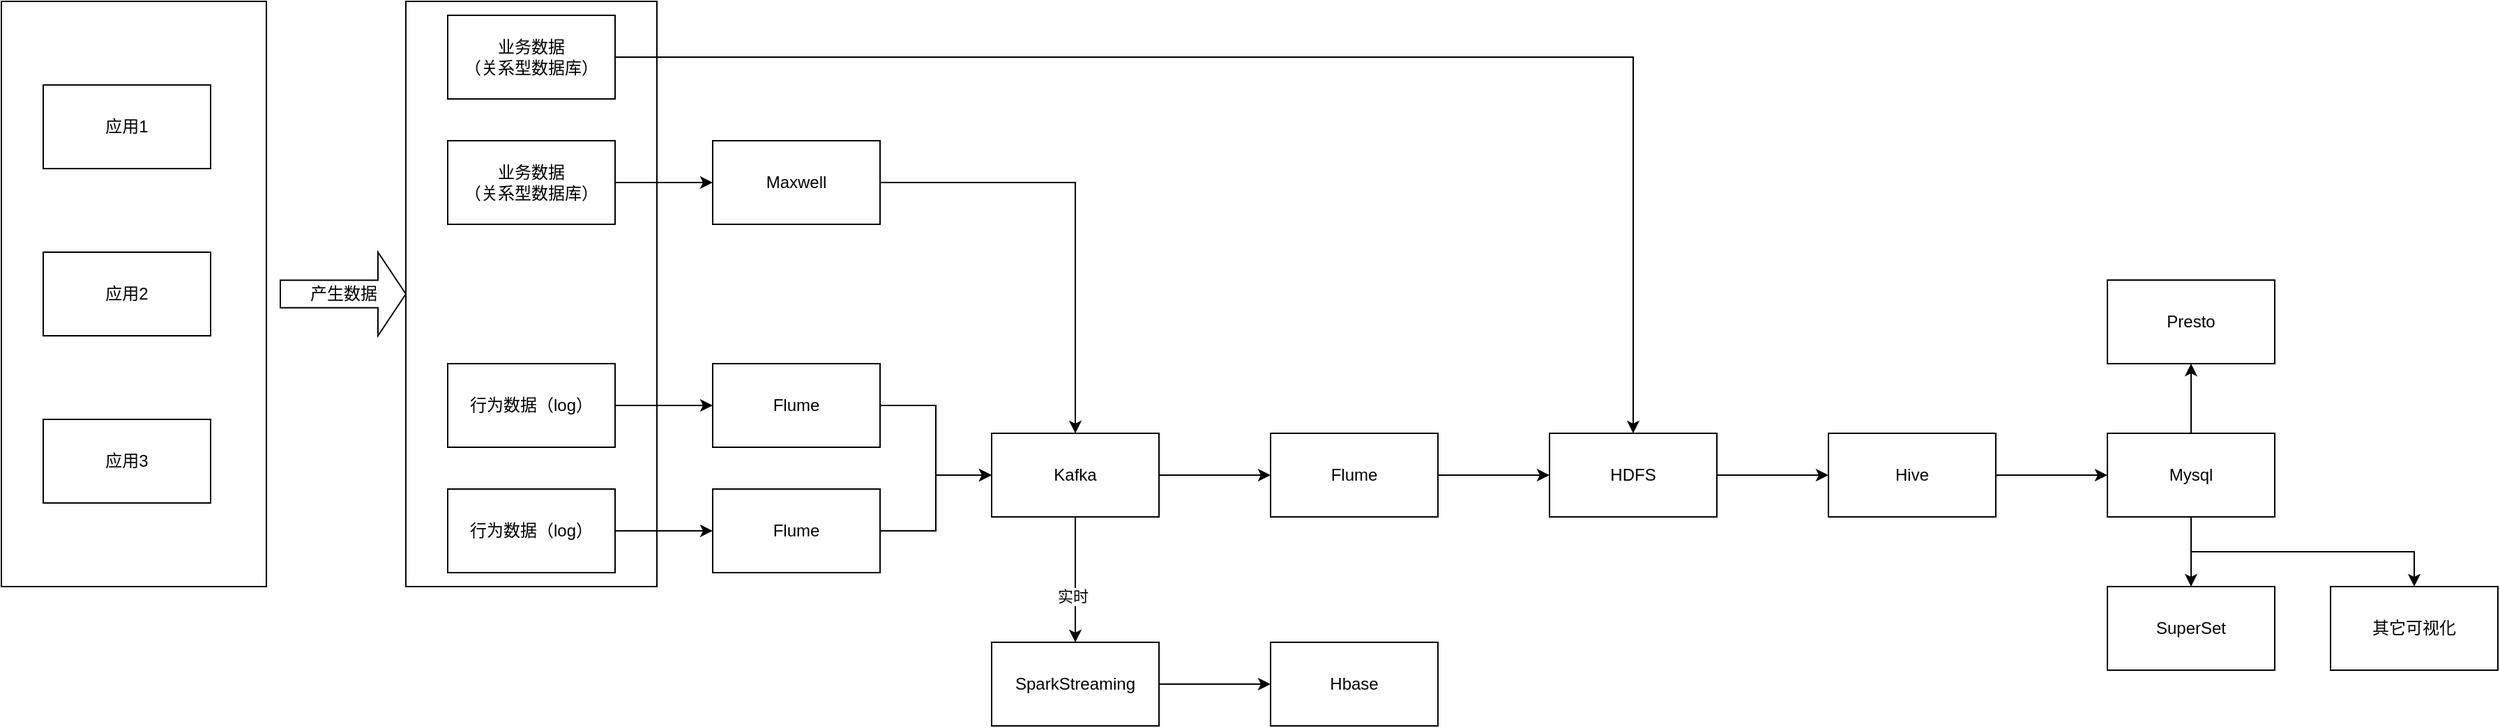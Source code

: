 <mxfile version="20.0.4" type="device"><diagram id="m-i8LUp-LyQq-g0SZG36" name="Page-1"><mxGraphModel dx="716" dy="372" grid="1" gridSize="10" guides="1" tooltips="1" connect="1" arrows="1" fold="1" page="1" pageScale="1" pageWidth="827" pageHeight="1169" math="0" shadow="0"><root><mxCell id="0"/><mxCell id="1" parent="0"/><mxCell id="89bU4cxA6TlSJukRSnVJ-26" value="" style="rounded=0;whiteSpace=wrap;html=1;" vertex="1" parent="1"><mxGeometry x="340" y="60" width="180" height="420" as="geometry"/></mxCell><mxCell id="89bU4cxA6TlSJukRSnVJ-24" value="" style="rounded=0;whiteSpace=wrap;html=1;" vertex="1" parent="1"><mxGeometry x="50" y="60" width="190" height="420" as="geometry"/></mxCell><mxCell id="89bU4cxA6TlSJukRSnVJ-1" value="应用1" style="rounded=0;whiteSpace=wrap;html=1;" vertex="1" parent="1"><mxGeometry x="80" y="120" width="120" height="60" as="geometry"/></mxCell><mxCell id="89bU4cxA6TlSJukRSnVJ-2" value="应用2" style="rounded=0;whiteSpace=wrap;html=1;" vertex="1" parent="1"><mxGeometry x="80" y="240" width="120" height="60" as="geometry"/></mxCell><mxCell id="89bU4cxA6TlSJukRSnVJ-3" value="应用3" style="rounded=0;whiteSpace=wrap;html=1;" vertex="1" parent="1"><mxGeometry x="80" y="360" width="120" height="60" as="geometry"/></mxCell><mxCell id="89bU4cxA6TlSJukRSnVJ-30" style="edgeStyle=orthogonalEdgeStyle;rounded=0;orthogonalLoop=1;jettySize=auto;html=1;exitX=1;exitY=0.5;exitDx=0;exitDy=0;entryX=0;entryY=0.5;entryDx=0;entryDy=0;" edge="1" parent="1" source="89bU4cxA6TlSJukRSnVJ-4" target="89bU4cxA6TlSJukRSnVJ-29"><mxGeometry relative="1" as="geometry"/></mxCell><mxCell id="89bU4cxA6TlSJukRSnVJ-4" value="业务数据&lt;br&gt;（关系型数据库）" style="rounded=0;whiteSpace=wrap;html=1;" vertex="1" parent="1"><mxGeometry x="370" y="160" width="120" height="60" as="geometry"/></mxCell><mxCell id="89bU4cxA6TlSJukRSnVJ-17" style="edgeStyle=orthogonalEdgeStyle;rounded=0;orthogonalLoop=1;jettySize=auto;html=1;exitX=1;exitY=0.5;exitDx=0;exitDy=0;entryX=0;entryY=0.5;entryDx=0;entryDy=0;" edge="1" parent="1" source="89bU4cxA6TlSJukRSnVJ-5" target="89bU4cxA6TlSJukRSnVJ-6"><mxGeometry relative="1" as="geometry"/></mxCell><mxCell id="89bU4cxA6TlSJukRSnVJ-5" value="行为数据（log）" style="rounded=0;whiteSpace=wrap;html=1;" vertex="1" parent="1"><mxGeometry x="370" y="320" width="120" height="60" as="geometry"/></mxCell><mxCell id="89bU4cxA6TlSJukRSnVJ-18" style="edgeStyle=orthogonalEdgeStyle;rounded=0;orthogonalLoop=1;jettySize=auto;html=1;exitX=1;exitY=0.5;exitDx=0;exitDy=0;entryX=0;entryY=0.5;entryDx=0;entryDy=0;" edge="1" parent="1" source="89bU4cxA6TlSJukRSnVJ-6" target="89bU4cxA6TlSJukRSnVJ-7"><mxGeometry relative="1" as="geometry"/></mxCell><mxCell id="89bU4cxA6TlSJukRSnVJ-6" value="Flume" style="rounded=0;whiteSpace=wrap;html=1;" vertex="1" parent="1"><mxGeometry x="560" y="320" width="120" height="60" as="geometry"/></mxCell><mxCell id="89bU4cxA6TlSJukRSnVJ-19" style="edgeStyle=orthogonalEdgeStyle;rounded=0;orthogonalLoop=1;jettySize=auto;html=1;exitX=1;exitY=0.5;exitDx=0;exitDy=0;entryX=0;entryY=0.5;entryDx=0;entryDy=0;" edge="1" parent="1" source="89bU4cxA6TlSJukRSnVJ-7" target="89bU4cxA6TlSJukRSnVJ-8"><mxGeometry relative="1" as="geometry"/></mxCell><mxCell id="89bU4cxA6TlSJukRSnVJ-46" style="edgeStyle=orthogonalEdgeStyle;rounded=0;orthogonalLoop=1;jettySize=auto;html=1;exitX=0.5;exitY=1;exitDx=0;exitDy=0;entryX=0.5;entryY=0;entryDx=0;entryDy=0;" edge="1" parent="1" source="89bU4cxA6TlSJukRSnVJ-7" target="89bU4cxA6TlSJukRSnVJ-45"><mxGeometry relative="1" as="geometry"/></mxCell><mxCell id="89bU4cxA6TlSJukRSnVJ-49" value="实时" style="edgeLabel;html=1;align=center;verticalAlign=middle;resizable=0;points=[];" vertex="1" connectable="0" parent="89bU4cxA6TlSJukRSnVJ-46"><mxGeometry x="0.258" y="-2" relative="1" as="geometry"><mxPoint as="offset"/></mxGeometry></mxCell><mxCell id="89bU4cxA6TlSJukRSnVJ-7" value="Kafka" style="rounded=0;whiteSpace=wrap;html=1;" vertex="1" parent="1"><mxGeometry x="760" y="370" width="120" height="60" as="geometry"/></mxCell><mxCell id="89bU4cxA6TlSJukRSnVJ-34" style="edgeStyle=orthogonalEdgeStyle;rounded=0;orthogonalLoop=1;jettySize=auto;html=1;exitX=1;exitY=0.5;exitDx=0;exitDy=0;entryX=0;entryY=0.5;entryDx=0;entryDy=0;" edge="1" parent="1" source="89bU4cxA6TlSJukRSnVJ-8" target="89bU4cxA6TlSJukRSnVJ-33"><mxGeometry relative="1" as="geometry"/></mxCell><mxCell id="89bU4cxA6TlSJukRSnVJ-8" value="Flume" style="rounded=0;whiteSpace=wrap;html=1;" vertex="1" parent="1"><mxGeometry x="960" y="370" width="120" height="60" as="geometry"/></mxCell><mxCell id="89bU4cxA6TlSJukRSnVJ-23" style="edgeStyle=orthogonalEdgeStyle;rounded=0;orthogonalLoop=1;jettySize=auto;html=1;exitX=1;exitY=0.5;exitDx=0;exitDy=0;entryX=0;entryY=0.5;entryDx=0;entryDy=0;" edge="1" parent="1" source="89bU4cxA6TlSJukRSnVJ-20" target="89bU4cxA6TlSJukRSnVJ-22"><mxGeometry relative="1" as="geometry"/></mxCell><mxCell id="89bU4cxA6TlSJukRSnVJ-20" value="行为数据（log）" style="rounded=0;whiteSpace=wrap;html=1;" vertex="1" parent="1"><mxGeometry x="370" y="410" width="120" height="60" as="geometry"/></mxCell><mxCell id="89bU4cxA6TlSJukRSnVJ-32" style="edgeStyle=orthogonalEdgeStyle;rounded=0;orthogonalLoop=1;jettySize=auto;html=1;exitX=1;exitY=0.5;exitDx=0;exitDy=0;entryX=0.5;entryY=0;entryDx=0;entryDy=0;" edge="1" parent="1" source="89bU4cxA6TlSJukRSnVJ-21" target="89bU4cxA6TlSJukRSnVJ-33"><mxGeometry relative="1" as="geometry"/></mxCell><mxCell id="89bU4cxA6TlSJukRSnVJ-21" value="业务数据&lt;br&gt;（关系型数据库）" style="rounded=0;whiteSpace=wrap;html=1;" vertex="1" parent="1"><mxGeometry x="370" y="70" width="120" height="60" as="geometry"/></mxCell><mxCell id="89bU4cxA6TlSJukRSnVJ-27" style="edgeStyle=orthogonalEdgeStyle;rounded=0;orthogonalLoop=1;jettySize=auto;html=1;exitX=1;exitY=0.5;exitDx=0;exitDy=0;entryX=0;entryY=0.5;entryDx=0;entryDy=0;" edge="1" parent="1" source="89bU4cxA6TlSJukRSnVJ-22" target="89bU4cxA6TlSJukRSnVJ-7"><mxGeometry relative="1" as="geometry"/></mxCell><mxCell id="89bU4cxA6TlSJukRSnVJ-22" value="Flume" style="rounded=0;whiteSpace=wrap;html=1;" vertex="1" parent="1"><mxGeometry x="560" y="410" width="120" height="60" as="geometry"/></mxCell><mxCell id="89bU4cxA6TlSJukRSnVJ-25" value="产生数据" style="html=1;shadow=0;dashed=0;align=center;verticalAlign=middle;shape=mxgraph.arrows2.arrow;dy=0.67;dx=20;notch=0;" vertex="1" parent="1"><mxGeometry x="250" y="240" width="90" height="60" as="geometry"/></mxCell><mxCell id="89bU4cxA6TlSJukRSnVJ-31" style="edgeStyle=orthogonalEdgeStyle;rounded=0;orthogonalLoop=1;jettySize=auto;html=1;exitX=1;exitY=0.5;exitDx=0;exitDy=0;entryX=0.5;entryY=0;entryDx=0;entryDy=0;" edge="1" parent="1" source="89bU4cxA6TlSJukRSnVJ-29" target="89bU4cxA6TlSJukRSnVJ-7"><mxGeometry relative="1" as="geometry"/></mxCell><mxCell id="89bU4cxA6TlSJukRSnVJ-29" value="Maxwell" style="rounded=0;whiteSpace=wrap;html=1;" vertex="1" parent="1"><mxGeometry x="560" y="160" width="120" height="60" as="geometry"/></mxCell><mxCell id="89bU4cxA6TlSJukRSnVJ-36" style="edgeStyle=orthogonalEdgeStyle;rounded=0;orthogonalLoop=1;jettySize=auto;html=1;exitX=1;exitY=0.5;exitDx=0;exitDy=0;entryX=0;entryY=0.5;entryDx=0;entryDy=0;" edge="1" parent="1" source="89bU4cxA6TlSJukRSnVJ-33" target="89bU4cxA6TlSJukRSnVJ-35"><mxGeometry relative="1" as="geometry"/></mxCell><mxCell id="89bU4cxA6TlSJukRSnVJ-33" value="HDFS" style="rounded=0;whiteSpace=wrap;html=1;" vertex="1" parent="1"><mxGeometry x="1160" y="370" width="120" height="60" as="geometry"/></mxCell><mxCell id="89bU4cxA6TlSJukRSnVJ-40" style="edgeStyle=orthogonalEdgeStyle;rounded=0;orthogonalLoop=1;jettySize=auto;html=1;exitX=1;exitY=0.5;exitDx=0;exitDy=0;entryX=0;entryY=0.5;entryDx=0;entryDy=0;" edge="1" parent="1" source="89bU4cxA6TlSJukRSnVJ-35" target="89bU4cxA6TlSJukRSnVJ-37"><mxGeometry relative="1" as="geometry"/></mxCell><mxCell id="89bU4cxA6TlSJukRSnVJ-35" value="Hive" style="rounded=0;whiteSpace=wrap;html=1;" vertex="1" parent="1"><mxGeometry x="1360" y="370" width="120" height="60" as="geometry"/></mxCell><mxCell id="89bU4cxA6TlSJukRSnVJ-41" style="edgeStyle=orthogonalEdgeStyle;rounded=0;orthogonalLoop=1;jettySize=auto;html=1;exitX=0.5;exitY=1;exitDx=0;exitDy=0;entryX=0.5;entryY=0;entryDx=0;entryDy=0;" edge="1" parent="1" source="89bU4cxA6TlSJukRSnVJ-37" target="89bU4cxA6TlSJukRSnVJ-38"><mxGeometry relative="1" as="geometry"/></mxCell><mxCell id="89bU4cxA6TlSJukRSnVJ-42" style="edgeStyle=orthogonalEdgeStyle;rounded=0;orthogonalLoop=1;jettySize=auto;html=1;exitX=0.5;exitY=0;exitDx=0;exitDy=0;entryX=0.5;entryY=1;entryDx=0;entryDy=0;" edge="1" parent="1" source="89bU4cxA6TlSJukRSnVJ-37" target="89bU4cxA6TlSJukRSnVJ-39"><mxGeometry relative="1" as="geometry"/></mxCell><mxCell id="89bU4cxA6TlSJukRSnVJ-44" style="edgeStyle=orthogonalEdgeStyle;rounded=0;orthogonalLoop=1;jettySize=auto;html=1;exitX=0.5;exitY=1;exitDx=0;exitDy=0;entryX=0.5;entryY=0;entryDx=0;entryDy=0;" edge="1" parent="1" source="89bU4cxA6TlSJukRSnVJ-37" target="89bU4cxA6TlSJukRSnVJ-43"><mxGeometry relative="1" as="geometry"/></mxCell><mxCell id="89bU4cxA6TlSJukRSnVJ-37" value="Mysql" style="rounded=0;whiteSpace=wrap;html=1;" vertex="1" parent="1"><mxGeometry x="1560" y="370" width="120" height="60" as="geometry"/></mxCell><mxCell id="89bU4cxA6TlSJukRSnVJ-38" value="SuperSet" style="rounded=0;whiteSpace=wrap;html=1;" vertex="1" parent="1"><mxGeometry x="1560" y="480" width="120" height="60" as="geometry"/></mxCell><mxCell id="89bU4cxA6TlSJukRSnVJ-39" value="Presto" style="rounded=0;whiteSpace=wrap;html=1;" vertex="1" parent="1"><mxGeometry x="1560" y="260" width="120" height="60" as="geometry"/></mxCell><mxCell id="89bU4cxA6TlSJukRSnVJ-43" value="其它可视化" style="rounded=0;whiteSpace=wrap;html=1;" vertex="1" parent="1"><mxGeometry x="1720" y="480" width="120" height="60" as="geometry"/></mxCell><mxCell id="89bU4cxA6TlSJukRSnVJ-48" style="edgeStyle=orthogonalEdgeStyle;rounded=0;orthogonalLoop=1;jettySize=auto;html=1;exitX=1;exitY=0.5;exitDx=0;exitDy=0;entryX=0;entryY=0.5;entryDx=0;entryDy=0;" edge="1" parent="1" source="89bU4cxA6TlSJukRSnVJ-45" target="89bU4cxA6TlSJukRSnVJ-47"><mxGeometry relative="1" as="geometry"/></mxCell><mxCell id="89bU4cxA6TlSJukRSnVJ-45" value="SparkStreaming" style="rounded=0;whiteSpace=wrap;html=1;" vertex="1" parent="1"><mxGeometry x="760" y="520" width="120" height="60" as="geometry"/></mxCell><mxCell id="89bU4cxA6TlSJukRSnVJ-47" value="Hbase" style="rounded=0;whiteSpace=wrap;html=1;" vertex="1" parent="1"><mxGeometry x="960" y="520" width="120" height="60" as="geometry"/></mxCell></root></mxGraphModel></diagram></mxfile>
